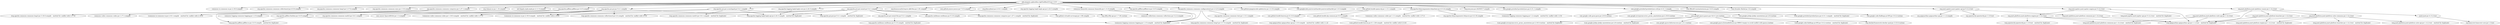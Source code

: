 digraph jiangxincode__ApkToolBoxGUI {
	"edu.jiangxin.apktoolbox:ApkToolBoxGUI:jar:1.0.5" -> "commons-io:commons-io:jar:2.19.0:compile" ; 
	"edu.jiangxin.apktoolbox:ApkToolBoxGUI:jar:1.0.5" -> "org.apache.commons:commons-collections4:jar:4.5.0:compile" ; 
	"edu.jiangxin.apktoolbox:ApkToolBoxGUI:jar:1.0.5" -> "org.apache.commons:commons-lang3:jar:3.17.0:compile" ; 
	"edu.jiangxin.apktoolbox:ApkToolBoxGUI:jar:1.0.5" -> "org.apache.commons:commons-exec:jar:1.5.0:compile" ; 
	"edu.jiangxin.apktoolbox:ApkToolBoxGUI:jar:1.0.5" -> "org.apache.commons:commons-compress:jar:1.27.1:compile" ; 
	"edu.jiangxin.apktoolbox:ApkToolBoxGUI:jar:1.0.5" -> "org.tukaani:xz:jar:1.10:compile" ; 
	"edu.jiangxin.apktoolbox:ApkToolBoxGUI:jar:1.0.5" -> "net.lingala.zip4j:zip4j:jar:2.11.5:compile" ; 
	"edu.jiangxin.apktoolbox:ApkToolBoxGUI:jar:1.0.5" -> "org.apache.pdfbox:pdfbox:jar:3.0.5:compile" ; 
	"edu.jiangxin.apktoolbox:ApkToolBoxGUI:jar:1.0.5" -> "org.apache.pdfbox:pdfbox-io:jar:3.0.5:compile" ; 
	"edu.jiangxin.apktoolbox:ApkToolBoxGUI:jar:1.0.5" -> "org.apache.poi:poi:jar:5.4.1:compile" ; 
	"edu.jiangxin.apktoolbox:ApkToolBoxGUI:jar:1.0.5" -> "org.apache.poi:poi-ooxml:jar:5.4.1:compile" ; 
	"edu.jiangxin.apktoolbox:ApkToolBoxGUI:jar:1.0.5" -> "org.apache.poi:poi-scratchpad:jar:5.4.1:compile" ; 
	"edu.jiangxin.apktoolbox:ApkToolBoxGUI:jar:1.0.5" -> "org.bouncycastle:bcprov-jdk18on:jar:1.81:compile" ; 
	"edu.jiangxin.apktoolbox:ApkToolBoxGUI:jar:1.0.5" -> "com.github.junrar:junrar:jar:7.5.5:compile" ; 
	"edu.jiangxin.apktoolbox:ApkToolBoxGUI:jar:1.0.5" -> "org.jdom:jdom2:jar:2.0.6.1:compile" ; 
	"edu.jiangxin.apktoolbox:ApkToolBoxGUI:jar:1.0.5" -> "org.apache.logging.log4j:log4j-api:jar:2.24.3:compile" ; 
	"edu.jiangxin.apktoolbox:ApkToolBoxGUI:jar:1.0.5" -> "org.apache.logging.log4j:log4j-core:jar:2.24.3:compile" ; 
	"edu.jiangxin.apktoolbox:ApkToolBoxGUI:jar:1.0.5" -> "org.apache.commons:commons-configuration2:jar:2.12.0:compile" ; 
	"edu.jiangxin.apktoolbox:ApkToolBoxGUI:jar:1.0.5" -> "commons-beanutils:commons-beanutils:jar:1.11.0:compile" ; 
	"edu.jiangxin.apktoolbox:ApkToolBoxGUI:jar:1.0.5" -> "com.github.jiangxincode:cpdetector:jar:1.0.10:compile" ; 
	"edu.jiangxin.apktoolbox:ApkToolBoxGUI:jar:1.0.5" -> "com.googlecode.juniversalchardet:juniversalchardet:jar:1.0.3:compile" ; 
	"edu.jiangxin.apktoolbox:ApkToolBoxGUI:jar:1.0.5" -> "com.github.houbb:opencc4j:jar:1.13.1:compile" ; 
	"edu.jiangxin.apktoolbox:ApkToolBoxGUI:jar:1.0.5" -> "org.apache.httpcomponents:httpclient:jar:4.5.14:compile" ; 
	"edu.jiangxin.apktoolbox:ApkToolBoxGUI:jar:1.0.5" -> "org.json:json:jar:20250517:compile" ; 
	"edu.jiangxin.apktoolbox:ApkToolBoxGUI:jar:1.0.5" -> "com.google.protobuf:protobuf-java:jar:4.31.1:compile" ; 
	"edu.jiangxin.apktoolbox:ApkToolBoxGUI:jar:1.0.5" -> "com.google.protobuf:protobuf-java-util:jar:4.31.1:compile" ; 
	"edu.jiangxin.apktoolbox:ApkToolBoxGUI:jar:1.0.5" -> "com.fifesoft:rsyntaxtextarea:jar:3.6.0:compile" ; 
	"edu.jiangxin.apktoolbox:ApkToolBoxGUI:jar:1.0.5" -> "com.formdev:flatlaf:jar:3.6:compile" ; 
	"edu.jiangxin.apktoolbox:ApkToolBoxGUI:jar:1.0.5" -> "org.junit.jupiter:junit-jupiter-api:jar:5.12.2:test" ; 
	"edu.jiangxin.apktoolbox:ApkToolBoxGUI:jar:1.0.5" -> "org.junit.jupiter:junit-jupiter-engine:jar:5.12.2:test" ; 
	"edu.jiangxin.apktoolbox:ApkToolBoxGUI:jar:1.0.5" -> "org.junit.platform:junit-platform-runner:jar:1.12.2:test" ; 
	"org.apache.commons:commons-compress:jar:1.27.1:compile" -> "commons-codec:commons-codec:jar:1.17.1:compile" ; 
	"org.apache.commons:commons-compress:jar:1.27.1:compile" -> "(commons-io:commons-io:jar:2.16.1:compile - omitted for conflict with 2.19.0)" ; 
	"org.apache.commons:commons-compress:jar:1.27.1:compile" -> "(org.apache.commons:commons-lang3:jar:3.16.0:compile - omitted for conflict with 3.17.0)" ; 
	"org.apache.pdfbox:pdfbox:jar:3.0.5:compile" -> "(org.apache.pdfbox:pdfbox-io:jar:3.0.5:compile - omitted for duplicate)" ; 
	"org.apache.pdfbox:pdfbox:jar:3.0.5:compile" -> "org.apache.pdfbox:fontbox:jar:3.0.5:compile" ; 
	"org.apache.pdfbox:pdfbox:jar:3.0.5:compile" -> "commons-logging:commons-logging:jar:1.3.5:compile" ; 
	"org.apache.pdfbox:fontbox:jar:3.0.5:compile" -> "(org.apache.pdfbox:pdfbox-io:jar:3.0.5:compile - omitted for duplicate)" ; 
	"org.apache.pdfbox:fontbox:jar:3.0.5:compile" -> "(commons-logging:commons-logging:jar:1.3.5:compile - omitted for duplicate)" ; 
	"org.apache.pdfbox:pdfbox-io:jar:3.0.5:compile" -> "(commons-logging:commons-logging:jar:1.3.5:compile - omitted for duplicate)" ; 
	"org.apache.poi:poi:jar:5.4.1:compile" -> "(commons-codec:commons-codec:jar:1.18.0:compile - omitted for conflict with 1.17.1)" ; 
	"org.apache.poi:poi:jar:5.4.1:compile" -> "(org.apache.commons:commons-collections4:jar:4.4:compile - omitted for conflict with 4.5.0)" ; 
	"org.apache.poi:poi:jar:5.4.1:compile" -> "org.apache.commons:commons-math3:jar:3.6.1:compile" ; 
	"org.apache.poi:poi:jar:5.4.1:compile" -> "(commons-io:commons-io:jar:2.18.0:compile - omitted for conflict with 2.19.0)" ; 
	"org.apache.poi:poi:jar:5.4.1:compile" -> "com.zaxxer:SparseBitSet:jar:1.3:compile" ; 
	"org.apache.poi:poi:jar:5.4.1:compile" -> "(org.apache.logging.log4j:log4j-api:jar:2.24.3:compile - omitted for duplicate)" ; 
	"org.apache.poi:poi-ooxml:jar:5.4.1:compile" -> "(org.apache.poi:poi:jar:5.4.1:compile - omitted for duplicate)" ; 
	"org.apache.poi:poi-ooxml:jar:5.4.1:compile" -> "org.apache.poi:poi-ooxml-lite:jar:5.4.1:compile" ; 
	"org.apache.poi:poi-ooxml:jar:5.4.1:compile" -> "org.apache.xmlbeans:xmlbeans:jar:5.3.0:compile" ; 
	"org.apache.poi:poi-ooxml:jar:5.4.1:compile" -> "(org.apache.commons:commons-compress:jar:1.27.1:compile - omitted for duplicate)" ; 
	"org.apache.poi:poi-ooxml:jar:5.4.1:compile" -> "(commons-io:commons-io:jar:2.18.0:compile - omitted for conflict with 2.19.0)" ; 
	"org.apache.poi:poi-ooxml:jar:5.4.1:compile" -> "com.github.virtuald:curvesapi:jar:1.08:compile" ; 
	"org.apache.poi:poi-ooxml:jar:5.4.1:compile" -> "(org.apache.logging.log4j:log4j-api:jar:2.24.3:compile - omitted for duplicate)" ; 
	"org.apache.poi:poi-ooxml:jar:5.4.1:compile" -> "(org.apache.commons:commons-collections4:jar:4.4:compile - omitted for conflict with 4.5.0)" ; 
	"org.apache.poi:poi-ooxml-lite:jar:5.4.1:compile" -> "(org.apache.xmlbeans:xmlbeans:jar:5.3.0:compile - omitted for duplicate)" ; 
	"org.apache.poi:poi-scratchpad:jar:5.4.1:compile" -> "(org.apache.poi:poi:jar:5.4.1:compile - omitted for duplicate)" ; 
	"org.apache.poi:poi-scratchpad:jar:5.4.1:compile" -> "(org.apache.logging.log4j:log4j-api:jar:2.24.3:compile - omitted for duplicate)" ; 
	"org.apache.poi:poi-scratchpad:jar:5.4.1:compile" -> "(org.apache.commons:commons-math3:jar:3.6.1:compile - omitted for duplicate)" ; 
	"org.apache.poi:poi-scratchpad:jar:5.4.1:compile" -> "(commons-codec:commons-codec:jar:1.18.0:compile - omitted for conflict with 1.17.1)" ; 
	"org.apache.poi:poi-scratchpad:jar:5.4.1:compile" -> "(commons-io:commons-io:jar:2.18.0:compile - omitted for conflict with 2.19.0)" ; 
	"com.github.junrar:junrar:jar:7.5.5:compile" -> "org.slf4j:slf4j-api:jar:1.7.36:runtime" ; 
	"org.apache.logging.log4j:log4j-core:jar:2.24.3:compile" -> "(org.apache.logging.log4j:log4j-api:jar:2.24.3:compile - omitted for duplicate)" ; 
	"org.apache.commons:commons-configuration2:jar:2.12.0:compile" -> "(org.apache.commons:commons-lang3:jar:3.17.0:compile - omitted for duplicate)" ; 
	"org.apache.commons:commons-configuration2:jar:2.12.0:compile" -> "org.apache.commons:commons-text:jar:1.13.1:compile" ; 
	"org.apache.commons:commons-configuration2:jar:2.12.0:compile" -> "(commons-logging:commons-logging:jar:1.3.5:compile - omitted for duplicate)" ; 
	"org.apache.commons:commons-text:jar:1.13.1:compile" -> "(org.apache.commons:commons-lang3:jar:3.17.0:compile - omitted for duplicate)" ; 
	"commons-beanutils:commons-beanutils:jar:1.11.0:compile" -> "(commons-logging:commons-logging:jar:1.3.5:compile - omitted for duplicate)" ; 
	"commons-beanutils:commons-beanutils:jar:1.11.0:compile" -> "commons-collections:commons-collections:jar:3.2.2:compile" ; 
	"com.github.houbb:opencc4j:jar:1.13.1:compile" -> "com.github.houbb:heaven:jar:0.13.0:compile" ; 
	"com.github.houbb:opencc4j:jar:1.13.1:compile" -> "com.github.houbb:nlp-common:jar:0.0.5:compile" ; 
	"com.github.houbb:heaven:jar:0.13.0:compile" -> "(org.apiguardian:apiguardian-api:jar:1.0.0:compile - omitted for conflict with 1.1.2)" ; 
	"com.github.houbb:nlp-common:jar:0.0.5:compile" -> "(com.github.houbb:heaven:jar:0.1.129:compile - omitted for conflict with 0.13.0)" ; 
	"org.apache.httpcomponents:httpclient:jar:4.5.14:compile" -> "org.apache.httpcomponents:httpcore:jar:4.4.16:compile" ; 
	"org.apache.httpcomponents:httpclient:jar:4.5.14:compile" -> "(commons-logging:commons-logging:jar:1.2:compile - omitted for conflict with 1.3.5)" ; 
	"org.apache.httpcomponents:httpclient:jar:4.5.14:compile" -> "(commons-codec:commons-codec:jar:1.11:compile - omitted for conflict with 1.17.1)" ; 
	"com.google.protobuf:protobuf-java-util:jar:4.31.1:compile" -> "(com.google.protobuf:protobuf-java:jar:4.31.1:compile - omitted for duplicate)" ; 
	"com.google.protobuf:protobuf-java-util:jar:4.31.1:compile" -> "com.google.code.findbugs:jsr305:jar:3.0.2:runtime" ; 
	"com.google.protobuf:protobuf-java-util:jar:4.31.1:compile" -> "com.google.code.gson:gson:jar:2.8.9:runtime" ; 
	"com.google.protobuf:protobuf-java-util:jar:4.31.1:compile" -> "com.google.errorprone:error_prone_annotations:jar:2.18.0:runtime" ; 
	"com.google.protobuf:protobuf-java-util:jar:4.31.1:compile" -> "com.google.guava:guava:jar:32.0.1-jre:runtime" ; 
	"com.google.protobuf:protobuf-java-util:jar:4.31.1:compile" -> "com.google.j2objc:j2objc-annotations:jar:2.8:runtime" ; 
	"com.google.guava:guava:jar:32.0.1-jre:runtime" -> "com.google.guava:failureaccess:jar:1.0.1:runtime" ; 
	"com.google.guava:guava:jar:32.0.1-jre:runtime" -> "com.google.guava:listenablefuture:jar:9999.0-empty-to-avoid-conflict-with-guava:runtime" ; 
	"com.google.guava:guava:jar:32.0.1-jre:runtime" -> "(com.google.code.findbugs:jsr305:jar:3.0.2:runtime - omitted for duplicate)" ; 
	"com.google.guava:guava:jar:32.0.1-jre:runtime" -> "org.checkerframework:checker-qual:jar:3.33.0:runtime" ; 
	"com.google.guava:guava:jar:32.0.1-jre:runtime" -> "(com.google.errorprone:error_prone_annotations:jar:2.18.0:runtime - omitted for duplicate)" ; 
	"com.google.guava:guava:jar:32.0.1-jre:runtime" -> "(com.google.j2objc:j2objc-annotations:jar:2.8:runtime - omitted for duplicate)" ; 
	"org.junit.jupiter:junit-jupiter-api:jar:5.12.2:test" -> "org.opentest4j:opentest4j:jar:1.3.0:test" ; 
	"org.junit.jupiter:junit-jupiter-api:jar:5.12.2:test" -> "org.junit.platform:junit-platform-commons:jar:1.12.2:test" ; 
	"org.junit.jupiter:junit-jupiter-api:jar:5.12.2:test" -> "org.apiguardian:apiguardian-api:jar:1.1.2:compile" ; 
	"org.junit.platform:junit-platform-commons:jar:1.12.2:test" -> "(org.apiguardian:apiguardian-api:jar:1.1.2:test - omitted for duplicate)" ; 
	"org.junit.jupiter:junit-jupiter-engine:jar:5.12.2:test" -> "org.junit.platform:junit-platform-engine:jar:1.12.2:test" ; 
	"org.junit.jupiter:junit-jupiter-engine:jar:5.12.2:test" -> "(org.junit.jupiter:junit-jupiter-api:jar:5.12.2:test - omitted for duplicate)" ; 
	"org.junit.jupiter:junit-jupiter-engine:jar:5.12.2:test" -> "(org.apiguardian:apiguardian-api:jar:1.1.2:test - omitted for duplicate)" ; 
	"org.junit.platform:junit-platform-engine:jar:1.12.2:test" -> "(org.opentest4j:opentest4j:jar:1.3.0:test - omitted for duplicate)" ; 
	"org.junit.platform:junit-platform-engine:jar:1.12.2:test" -> "(org.junit.platform:junit-platform-commons:jar:1.12.2:test - omitted for duplicate)" ; 
	"org.junit.platform:junit-platform-engine:jar:1.12.2:test" -> "(org.apiguardian:apiguardian-api:jar:1.1.2:test - omitted for duplicate)" ; 
	"org.junit.platform:junit-platform-runner:jar:1.12.2:test" -> "junit:junit:jar:4.13.2:test" ; 
	"org.junit.platform:junit-platform-runner:jar:1.12.2:test" -> "org.junit.platform:junit-platform-launcher:jar:1.12.2:test" ; 
	"org.junit.platform:junit-platform-runner:jar:1.12.2:test" -> "org.junit.platform:junit-platform-suite-api:jar:1.12.2:test" ; 
	"org.junit.platform:junit-platform-runner:jar:1.12.2:test" -> "(org.apiguardian:apiguardian-api:jar:1.1.2:test - omitted for duplicate)" ; 
	"org.junit.platform:junit-platform-runner:jar:1.12.2:test" -> "org.junit.platform:junit-platform-suite-commons:jar:1.12.2:test" ; 
	"junit:junit:jar:4.13.2:test" -> "org.hamcrest:hamcrest-core:jar:1.3:test" ; 
	"org.junit.platform:junit-platform-launcher:jar:1.12.2:test" -> "(org.junit.platform:junit-platform-engine:jar:1.12.2:test - omitted for duplicate)" ; 
	"org.junit.platform:junit-platform-launcher:jar:1.12.2:test" -> "(org.apiguardian:apiguardian-api:jar:1.1.2:test - omitted for duplicate)" ; 
	"org.junit.platform:junit-platform-suite-api:jar:1.12.2:test" -> "(org.junit.platform:junit-platform-commons:jar:1.12.2:test - omitted for duplicate)" ; 
	"org.junit.platform:junit-platform-suite-api:jar:1.12.2:test" -> "(org.apiguardian:apiguardian-api:jar:1.1.2:test - omitted for duplicate)" ; 
	"org.junit.platform:junit-platform-suite-commons:jar:1.12.2:test" -> "(org.junit.platform:junit-platform-launcher:jar:1.12.2:test - omitted for duplicate)" ; 
	"org.junit.platform:junit-platform-suite-commons:jar:1.12.2:test" -> "(org.apiguardian:apiguardian-api:jar:1.1.2:test - omitted for duplicate)" ; 
	"org.junit.platform:junit-platform-suite-commons:jar:1.12.2:test" -> "(org.junit.platform:junit-platform-engine:jar:1.12.2:test - omitted for duplicate)" ; 
	"org.junit.platform:junit-platform-suite-commons:jar:1.12.2:test" -> "(org.junit.platform:junit-platform-suite-api:jar:1.12.2:test - omitted for duplicate)" ; 
}
